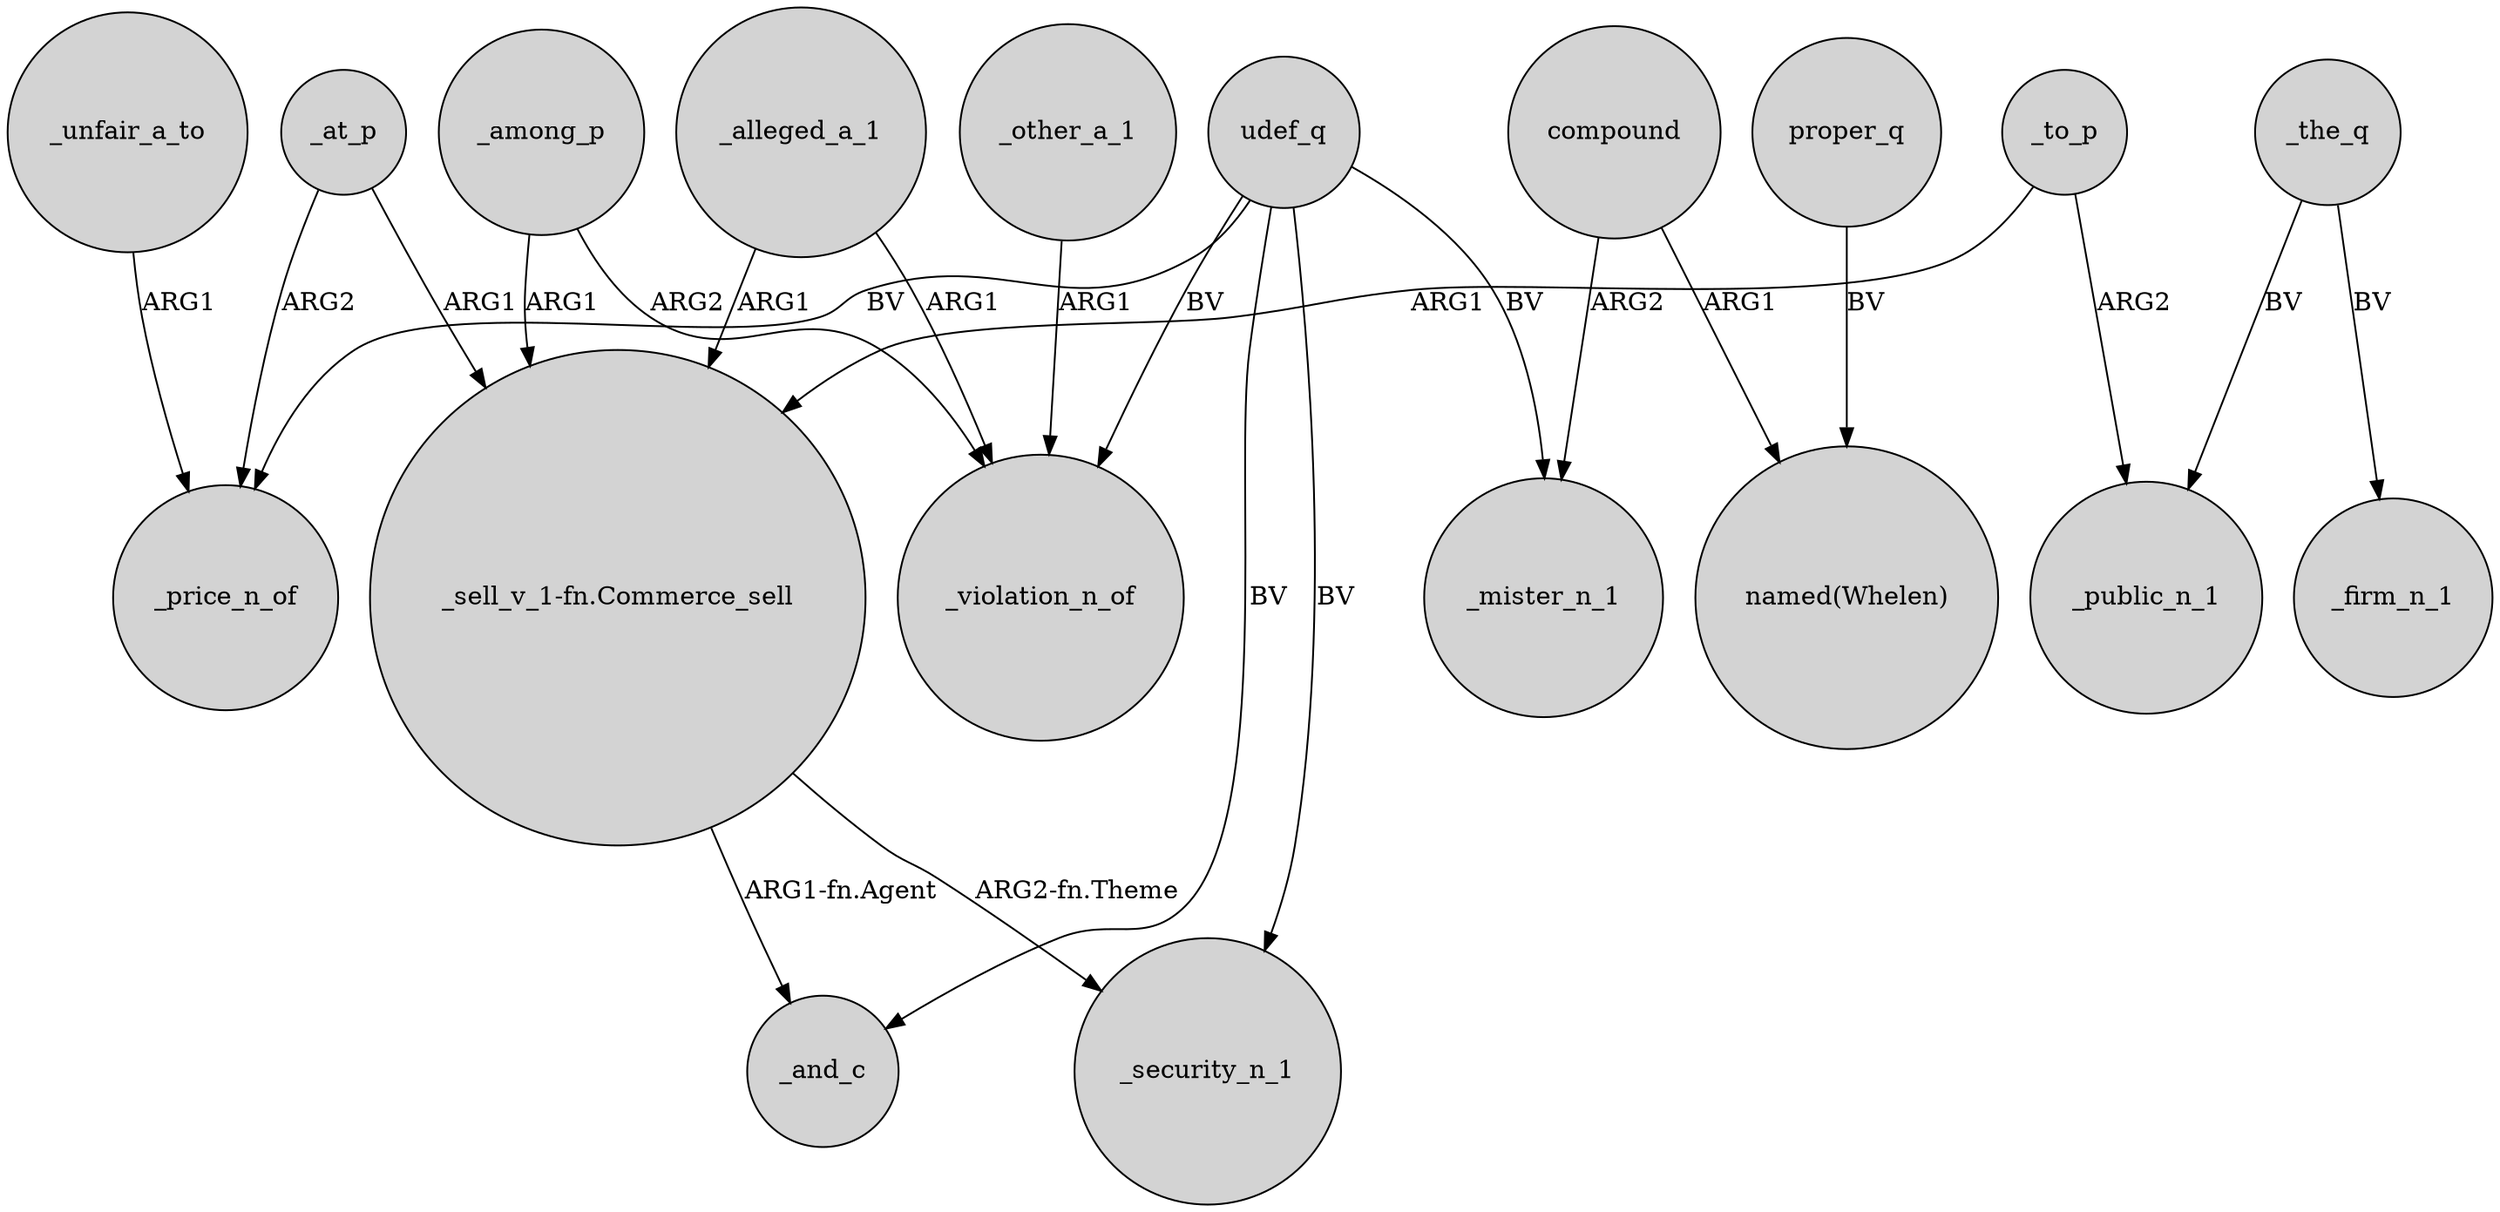 digraph {
	node [shape=circle style=filled]
	_alleged_a_1 -> "_sell_v_1-fn.Commerce_sell" [label=ARG1]
	udef_q -> _price_n_of [label=BV]
	_to_p -> "_sell_v_1-fn.Commerce_sell" [label=ARG1]
	compound -> _mister_n_1 [label=ARG2]
	udef_q -> _mister_n_1 [label=BV]
	_among_p -> "_sell_v_1-fn.Commerce_sell" [label=ARG1]
	_among_p -> _violation_n_of [label=ARG2]
	proper_q -> "named(Whelen)" [label=BV]
	_the_q -> _public_n_1 [label=BV]
	_unfair_a_to -> _price_n_of [label=ARG1]
	_other_a_1 -> _violation_n_of [label=ARG1]
	"_sell_v_1-fn.Commerce_sell" -> _and_c [label="ARG1-fn.Agent"]
	_the_q -> _firm_n_1 [label=BV]
	udef_q -> _violation_n_of [label=BV]
	_alleged_a_1 -> _violation_n_of [label=ARG1]
	compound -> "named(Whelen)" [label=ARG1]
	_at_p -> _price_n_of [label=ARG2]
	udef_q -> _and_c [label=BV]
	_to_p -> _public_n_1 [label=ARG2]
	"_sell_v_1-fn.Commerce_sell" -> _security_n_1 [label="ARG2-fn.Theme"]
	_at_p -> "_sell_v_1-fn.Commerce_sell" [label=ARG1]
	udef_q -> _security_n_1 [label=BV]
}
